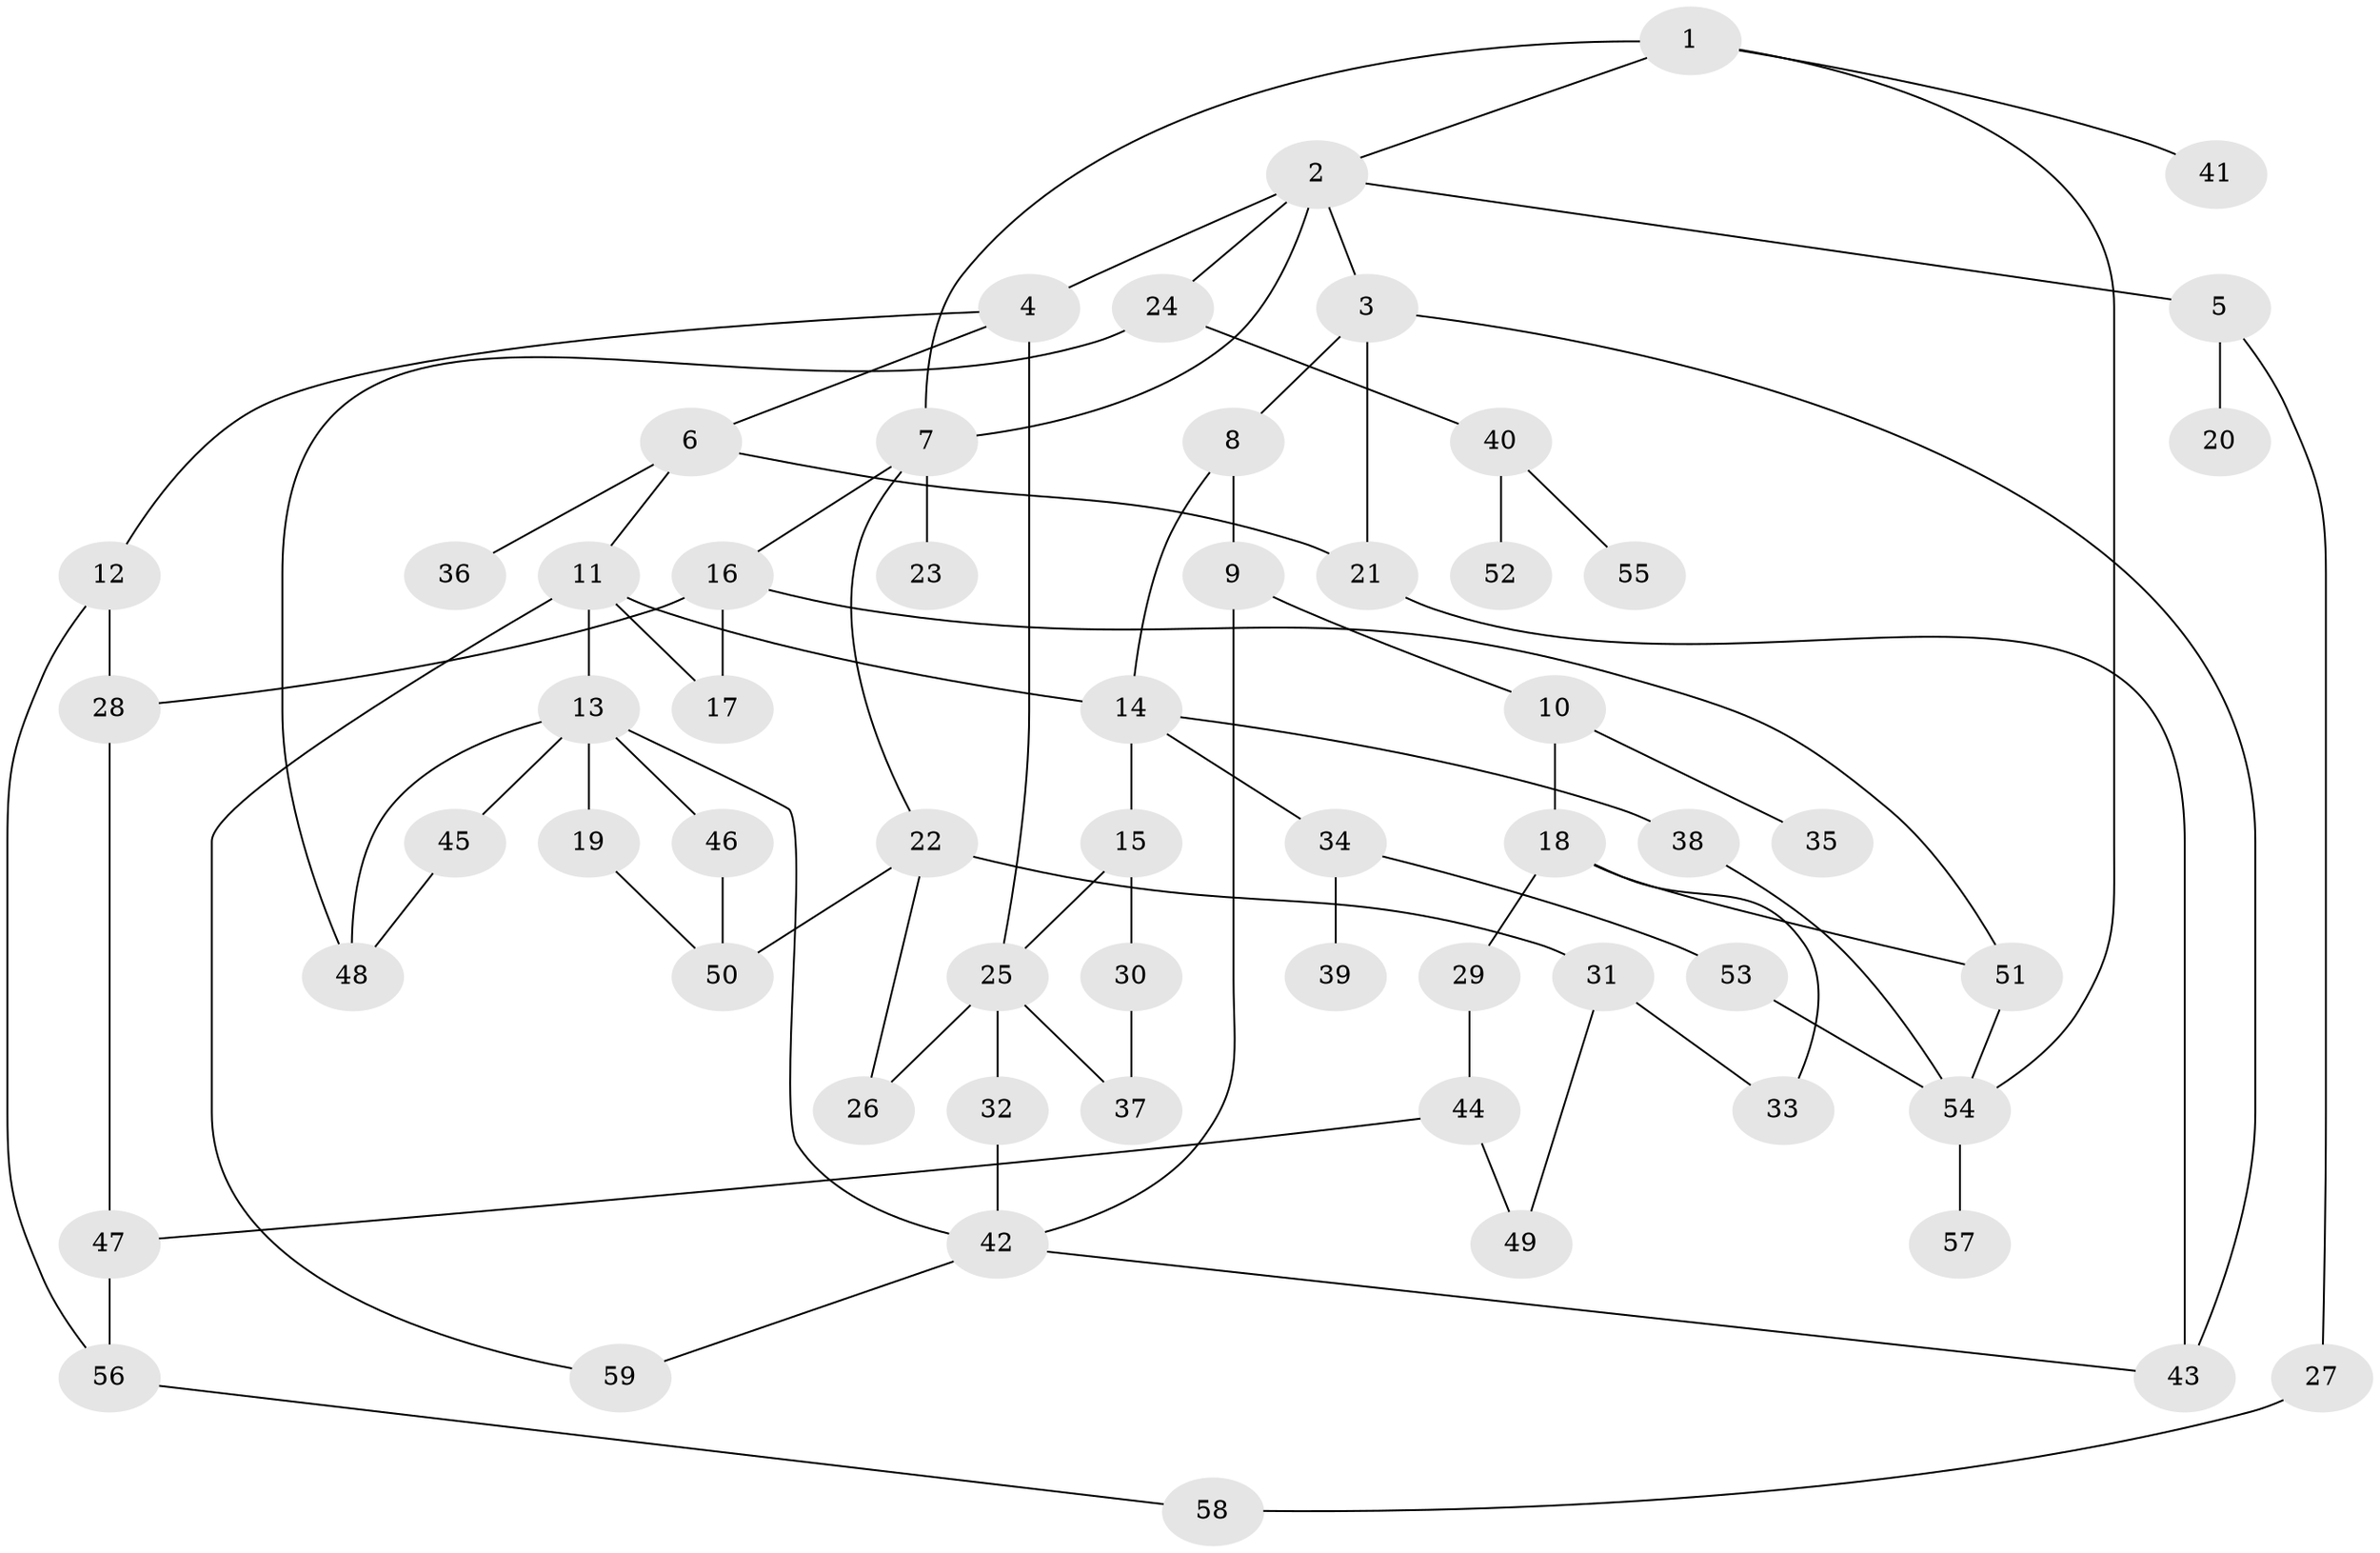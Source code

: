 // coarse degree distribution, {7: 0.08333333333333333, 8: 0.027777777777777776, 3: 0.19444444444444445, 2: 0.3055555555555556, 4: 0.1111111111111111, 5: 0.1111111111111111, 1: 0.16666666666666666}
// Generated by graph-tools (version 1.1) at 2025/51/02/27/25 19:51:39]
// undirected, 59 vertices, 84 edges
graph export_dot {
graph [start="1"]
  node [color=gray90,style=filled];
  1;
  2;
  3;
  4;
  5;
  6;
  7;
  8;
  9;
  10;
  11;
  12;
  13;
  14;
  15;
  16;
  17;
  18;
  19;
  20;
  21;
  22;
  23;
  24;
  25;
  26;
  27;
  28;
  29;
  30;
  31;
  32;
  33;
  34;
  35;
  36;
  37;
  38;
  39;
  40;
  41;
  42;
  43;
  44;
  45;
  46;
  47;
  48;
  49;
  50;
  51;
  52;
  53;
  54;
  55;
  56;
  57;
  58;
  59;
  1 -- 2;
  1 -- 41;
  1 -- 54;
  1 -- 7;
  2 -- 3;
  2 -- 4;
  2 -- 5;
  2 -- 7;
  2 -- 24;
  3 -- 8;
  3 -- 21;
  3 -- 43;
  4 -- 6;
  4 -- 12;
  4 -- 25;
  5 -- 20;
  5 -- 27;
  6 -- 11;
  6 -- 36;
  6 -- 21;
  7 -- 16;
  7 -- 22;
  7 -- 23;
  8 -- 9;
  8 -- 14;
  9 -- 10;
  9 -- 42;
  10 -- 18;
  10 -- 35;
  11 -- 13;
  11 -- 14;
  11 -- 17;
  11 -- 59;
  12 -- 28;
  12 -- 56;
  13 -- 19;
  13 -- 45;
  13 -- 46;
  13 -- 42;
  13 -- 48;
  14 -- 15;
  14 -- 34;
  14 -- 38;
  15 -- 30;
  15 -- 25;
  16 -- 28;
  16 -- 17;
  16 -- 51;
  18 -- 29;
  18 -- 33;
  18 -- 51;
  19 -- 50;
  21 -- 43;
  22 -- 26;
  22 -- 31;
  22 -- 50;
  24 -- 40;
  24 -- 48;
  25 -- 32;
  25 -- 37;
  25 -- 26;
  27 -- 58;
  28 -- 47;
  29 -- 44;
  30 -- 37;
  31 -- 33;
  31 -- 49;
  32 -- 42;
  34 -- 39;
  34 -- 53;
  38 -- 54;
  40 -- 52;
  40 -- 55;
  42 -- 43;
  42 -- 59;
  44 -- 49;
  44 -- 47;
  45 -- 48;
  46 -- 50;
  47 -- 56;
  51 -- 54;
  53 -- 54;
  54 -- 57;
  56 -- 58;
}
